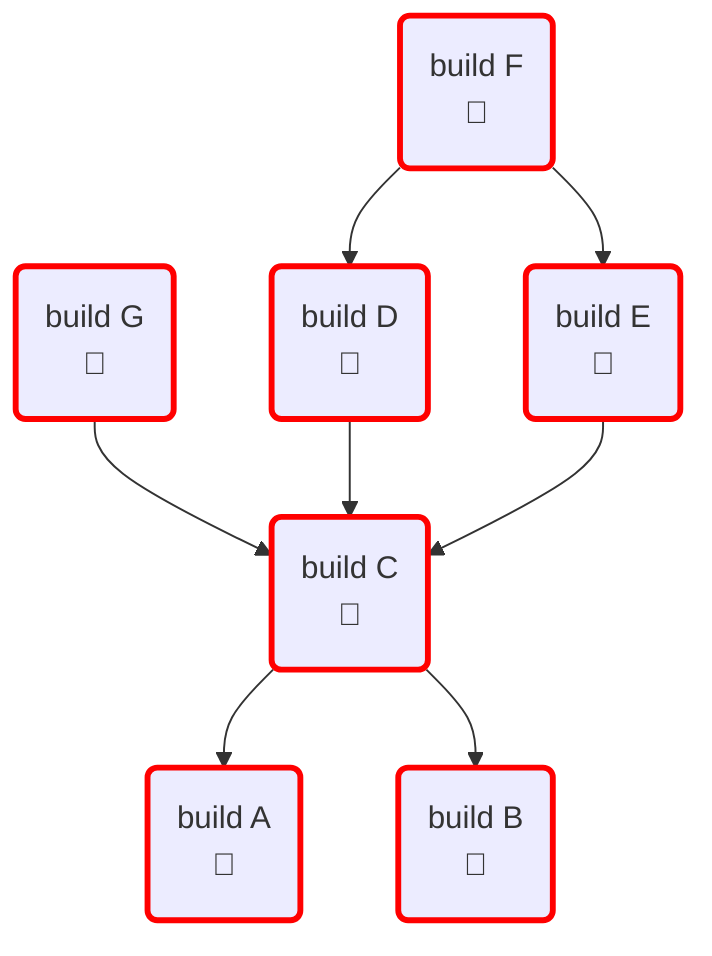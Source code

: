 flowchart TD
classDef forced stroke:red,stroke-width:3px
classDef used stroke:orange,stroke-width:3px
classDef selected stroke:black,stroke-width:3px
F:build("build F
 👀")
G:build("build G
 👀")
F:build --> D:build
F:build --> E:build
class F:build forced
G:build --> C:build
class G:build forced
D:build("build D
 👀")
E:build("build E
 👀")
D:build --> C:build
class D:build forced
E:build --> C:build
class E:build forced
C:build("build C
 👀")
C:build --> A:build
C:build --> B:build
class C:build forced
A:build("build A
 👀")
B:build("build B
 👀")
class A:build forced
class B:build forced